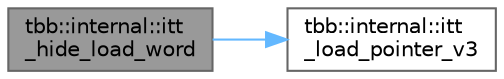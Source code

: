 digraph "tbb::internal::itt_hide_load_word"
{
 // LATEX_PDF_SIZE
  bgcolor="transparent";
  edge [fontname=Helvetica,fontsize=10,labelfontname=Helvetica,labelfontsize=10];
  node [fontname=Helvetica,fontsize=10,shape=box,height=0.2,width=0.4];
  rankdir="LR";
  Node1 [id="Node000001",label="tbb::internal::itt\l_hide_load_word",height=0.2,width=0.4,color="gray40", fillcolor="grey60", style="filled", fontcolor="black",tooltip=" "];
  Node1 -> Node2 [id="edge2_Node000001_Node000002",color="steelblue1",style="solid",tooltip=" "];
  Node2 [id="Node000002",label="tbb::internal::itt\l_load_pointer_v3",height=0.2,width=0.4,color="grey40", fillcolor="white", style="filled",URL="$namespacetbb_1_1internal.html#ab1345cb751bdd0495f6280675a6b2364",tooltip=" "];
}
